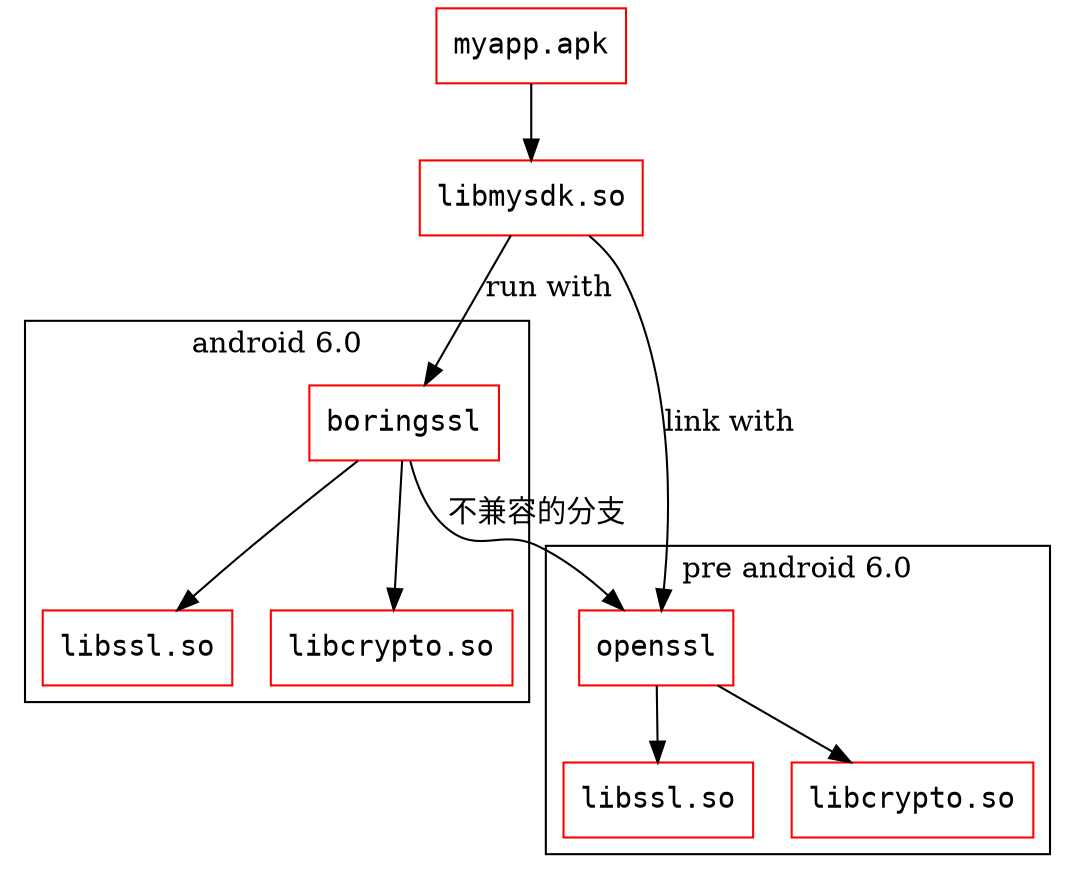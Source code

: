 digraph  {
	            node [color=Red,fontname=Courier,shape=box];
	            "myapp.apk" -> "libmysdk.so";
                "libmysdk.so" -> OPENSSL[label="link with"];
                "libmysdk.so" -> BORINGSSL[label="run with"];

                subgraph cluster_level2 {
                	label="pre android 6.0";

                	OPENSSL [label ="openssl"];
                	OPENSSL -> S1;
                	OPENSSL -> C1;
                	S1 [label="libssl.so"];
                	C1 [label="libcrypto.so"];
                }

                subgraph cluster_level3 {
                	label="android 6.0";
                	BORINGSSL [label ="boringssl"];
                	BORINGSSL -> S2;
                	BORINGSSL -> C2;
                    S2 [label="libssl.so"];
                	C2 [label="libcrypto.so"];
                }

                BORINGSSL -> OPENSSL [label="不兼容的分支"];


        }